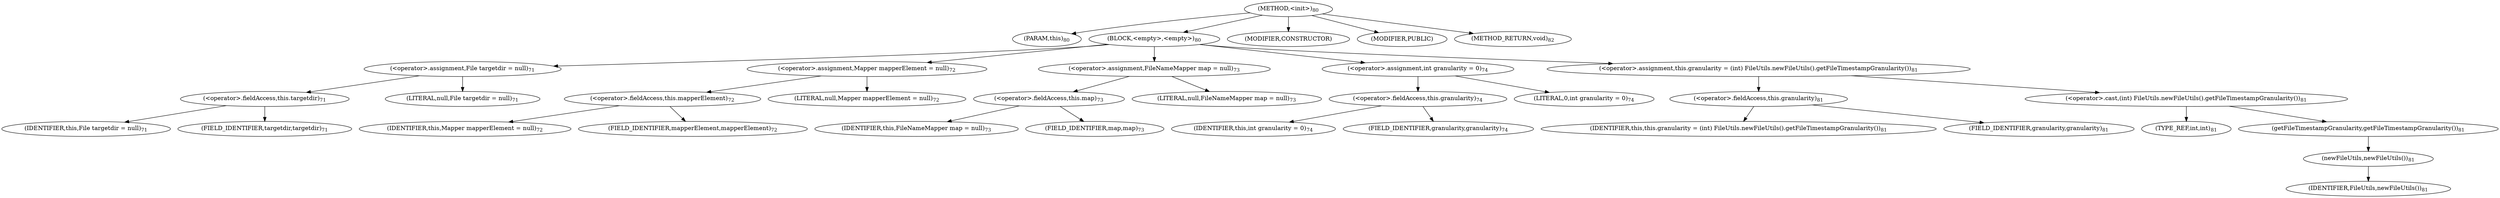 digraph "&lt;init&gt;" {  
"33" [label = <(METHOD,&lt;init&gt;)<SUB>80</SUB>> ]
"34" [label = <(PARAM,this)<SUB>80</SUB>> ]
"35" [label = <(BLOCK,&lt;empty&gt;,&lt;empty&gt;)<SUB>80</SUB>> ]
"36" [label = <(&lt;operator&gt;.assignment,File targetdir = null)<SUB>71</SUB>> ]
"37" [label = <(&lt;operator&gt;.fieldAccess,this.targetdir)<SUB>71</SUB>> ]
"38" [label = <(IDENTIFIER,this,File targetdir = null)<SUB>71</SUB>> ]
"39" [label = <(FIELD_IDENTIFIER,targetdir,targetdir)<SUB>71</SUB>> ]
"40" [label = <(LITERAL,null,File targetdir = null)<SUB>71</SUB>> ]
"41" [label = <(&lt;operator&gt;.assignment,Mapper mapperElement = null)<SUB>72</SUB>> ]
"42" [label = <(&lt;operator&gt;.fieldAccess,this.mapperElement)<SUB>72</SUB>> ]
"43" [label = <(IDENTIFIER,this,Mapper mapperElement = null)<SUB>72</SUB>> ]
"44" [label = <(FIELD_IDENTIFIER,mapperElement,mapperElement)<SUB>72</SUB>> ]
"45" [label = <(LITERAL,null,Mapper mapperElement = null)<SUB>72</SUB>> ]
"46" [label = <(&lt;operator&gt;.assignment,FileNameMapper map = null)<SUB>73</SUB>> ]
"47" [label = <(&lt;operator&gt;.fieldAccess,this.map)<SUB>73</SUB>> ]
"48" [label = <(IDENTIFIER,this,FileNameMapper map = null)<SUB>73</SUB>> ]
"49" [label = <(FIELD_IDENTIFIER,map,map)<SUB>73</SUB>> ]
"50" [label = <(LITERAL,null,FileNameMapper map = null)<SUB>73</SUB>> ]
"51" [label = <(&lt;operator&gt;.assignment,int granularity = 0)<SUB>74</SUB>> ]
"52" [label = <(&lt;operator&gt;.fieldAccess,this.granularity)<SUB>74</SUB>> ]
"53" [label = <(IDENTIFIER,this,int granularity = 0)<SUB>74</SUB>> ]
"54" [label = <(FIELD_IDENTIFIER,granularity,granularity)<SUB>74</SUB>> ]
"55" [label = <(LITERAL,0,int granularity = 0)<SUB>74</SUB>> ]
"56" [label = <(&lt;operator&gt;.assignment,this.granularity = (int) FileUtils.newFileUtils().getFileTimestampGranularity())<SUB>81</SUB>> ]
"57" [label = <(&lt;operator&gt;.fieldAccess,this.granularity)<SUB>81</SUB>> ]
"58" [label = <(IDENTIFIER,this,this.granularity = (int) FileUtils.newFileUtils().getFileTimestampGranularity())<SUB>81</SUB>> ]
"59" [label = <(FIELD_IDENTIFIER,granularity,granularity)<SUB>81</SUB>> ]
"60" [label = <(&lt;operator&gt;.cast,(int) FileUtils.newFileUtils().getFileTimestampGranularity())<SUB>81</SUB>> ]
"61" [label = <(TYPE_REF,int,int)<SUB>81</SUB>> ]
"62" [label = <(getFileTimestampGranularity,getFileTimestampGranularity())<SUB>81</SUB>> ]
"63" [label = <(newFileUtils,newFileUtils())<SUB>81</SUB>> ]
"64" [label = <(IDENTIFIER,FileUtils,newFileUtils())<SUB>81</SUB>> ]
"65" [label = <(MODIFIER,CONSTRUCTOR)> ]
"66" [label = <(MODIFIER,PUBLIC)> ]
"67" [label = <(METHOD_RETURN,void)<SUB>82</SUB>> ]
  "33" -> "34" 
  "33" -> "35" 
  "33" -> "65" 
  "33" -> "66" 
  "33" -> "67" 
  "35" -> "36" 
  "35" -> "41" 
  "35" -> "46" 
  "35" -> "51" 
  "35" -> "56" 
  "36" -> "37" 
  "36" -> "40" 
  "37" -> "38" 
  "37" -> "39" 
  "41" -> "42" 
  "41" -> "45" 
  "42" -> "43" 
  "42" -> "44" 
  "46" -> "47" 
  "46" -> "50" 
  "47" -> "48" 
  "47" -> "49" 
  "51" -> "52" 
  "51" -> "55" 
  "52" -> "53" 
  "52" -> "54" 
  "56" -> "57" 
  "56" -> "60" 
  "57" -> "58" 
  "57" -> "59" 
  "60" -> "61" 
  "60" -> "62" 
  "62" -> "63" 
  "63" -> "64" 
}

